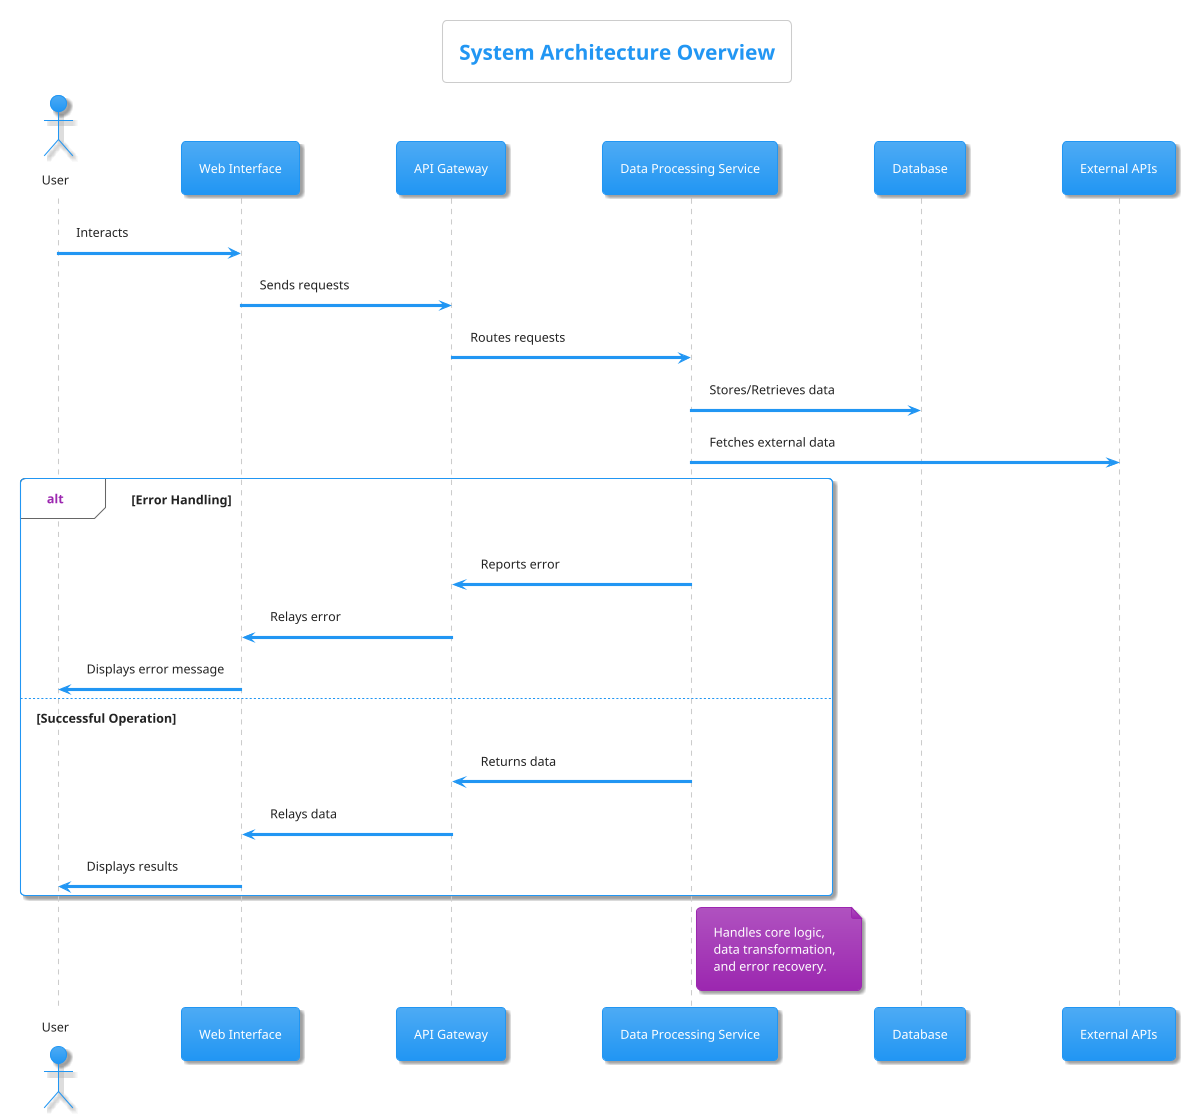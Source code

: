 @startuml
!theme materia

title System Architecture Overview

actor User
participant "Web Interface" as Web
participant "API Gateway" as APIGateway
participant "Data Processing Service" as DPS
participant "Database" as DB
participant "External APIs" as ExtAPI

User -> Web: Interacts
Web -> APIGateway: Sends requests
APIGateway -> DPS: Routes requests
DPS -> DB: Stores/Retrieves data
DPS -> ExtAPI: Fetches external data

alt Error Handling
    DPS -> APIGateway: Reports error
    APIGateway -> Web: Relays error
    Web -> User: Displays error message
else Successful Operation
    DPS -> APIGateway: Returns data
    APIGateway -> Web: Relays data
    Web -> User: Displays results
end

note right of DPS
  Handles core logic,
  data transformation,
  and error recovery.
end note

@enduml
